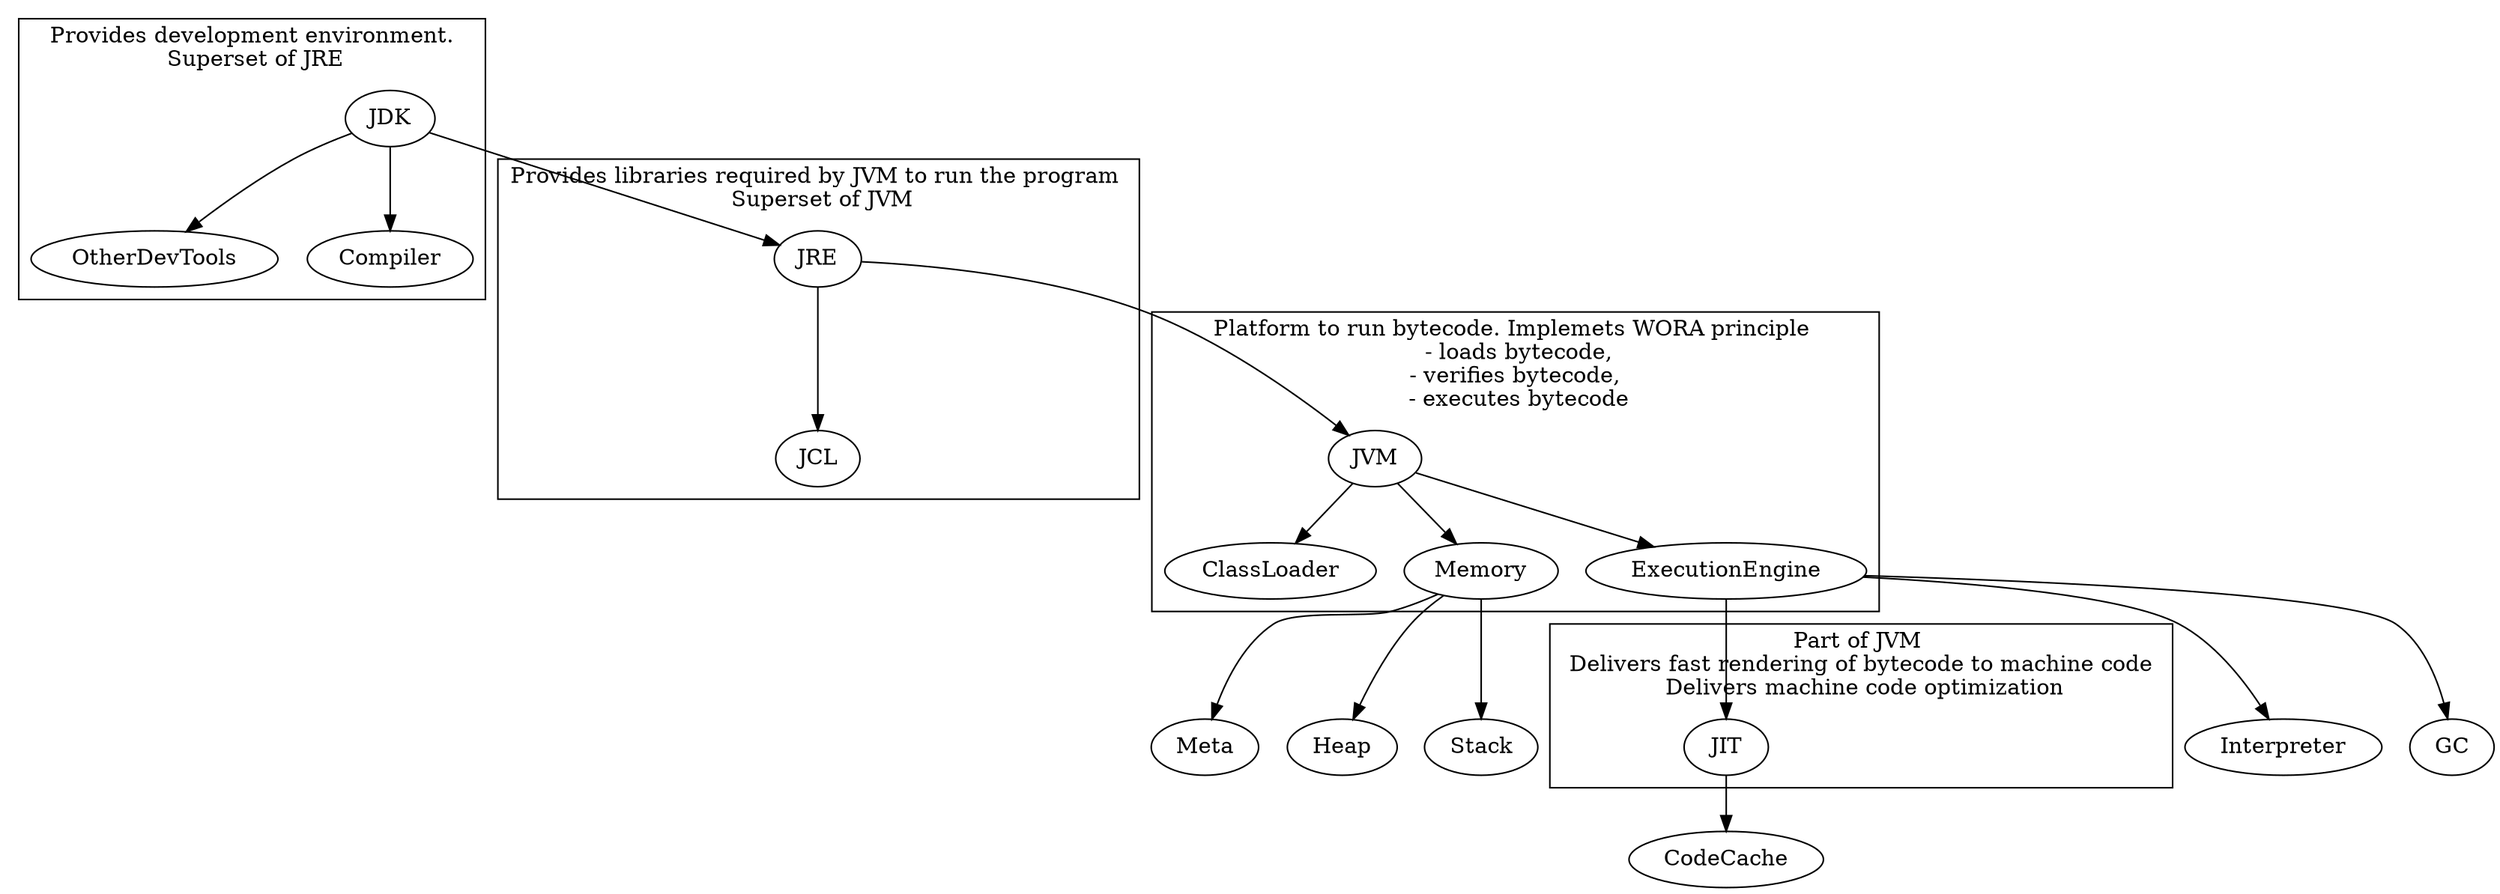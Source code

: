 digraph G{
    compound=true;
    subgraph clusterJDK{
    JDK->OtherDevTools;
    JDK->Compiler;
    label="Provides development environment.\n Superset of JRE";
    }
    subgraph clusterJRE{
    JRE->JCL;
    label="Provides libraries required by JVM to run the program \n Superset of JVM";
    }
    subgraph clusterJVM{
    label= "Platform to run bytecode. Implemets WORA principle \n - loads bytecode,\n - verifies bytecode, \n - executes bytecode";
    JVM->ClassLoader;
    JVM->Memory;
JVM->ExecutionEngine;
    }
    subgraph clusterJIT{
    label= "Part of JVM \n Delivers fast rendering of bytecode to machine code \n Delivers machine code optimization";
    JIT
    }
    JDK->JRE;
    JRE->JVM;
    JIT -> CodeCache
    Memory -> Meta;
    Memory -> Heap;
    Memory -> Stack;
    ExecutionEngine -> JIT;
    ExecutionEngine -> Interpreter;
    ExecutionEngine -> GC;
}